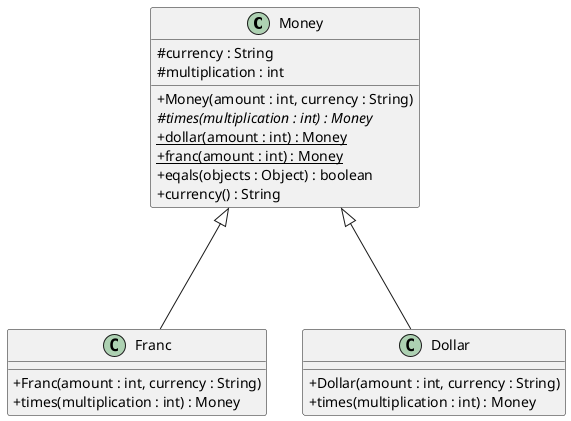 @startuml
'https://plantuml.com/class-diagram
skinparam classAttributeIconSize 0
/' 9장
'/
abstract class Money
class Franc
class Dollar

Money <|--- Franc
Money <|--- Dollar

class Money{
 #currency : String
 #multiplication : int
 +Money(amount : int, currency : String)
 #times(multiplication : int) : {abstract} Money
 +dollar(amount : int) : {static} Money
 +franc(amount : int) : {static} Money
 +eqals(objects : Object) : boolean
 +currency() : String
}
class Dollar{
 +Dollar(amount : int, currency : String)
 +times(multiplication : int) : Money
}
class Franc{
 +Franc(amount : int, currency : String)
 +times(multiplication : int) : Money
}

@enduml